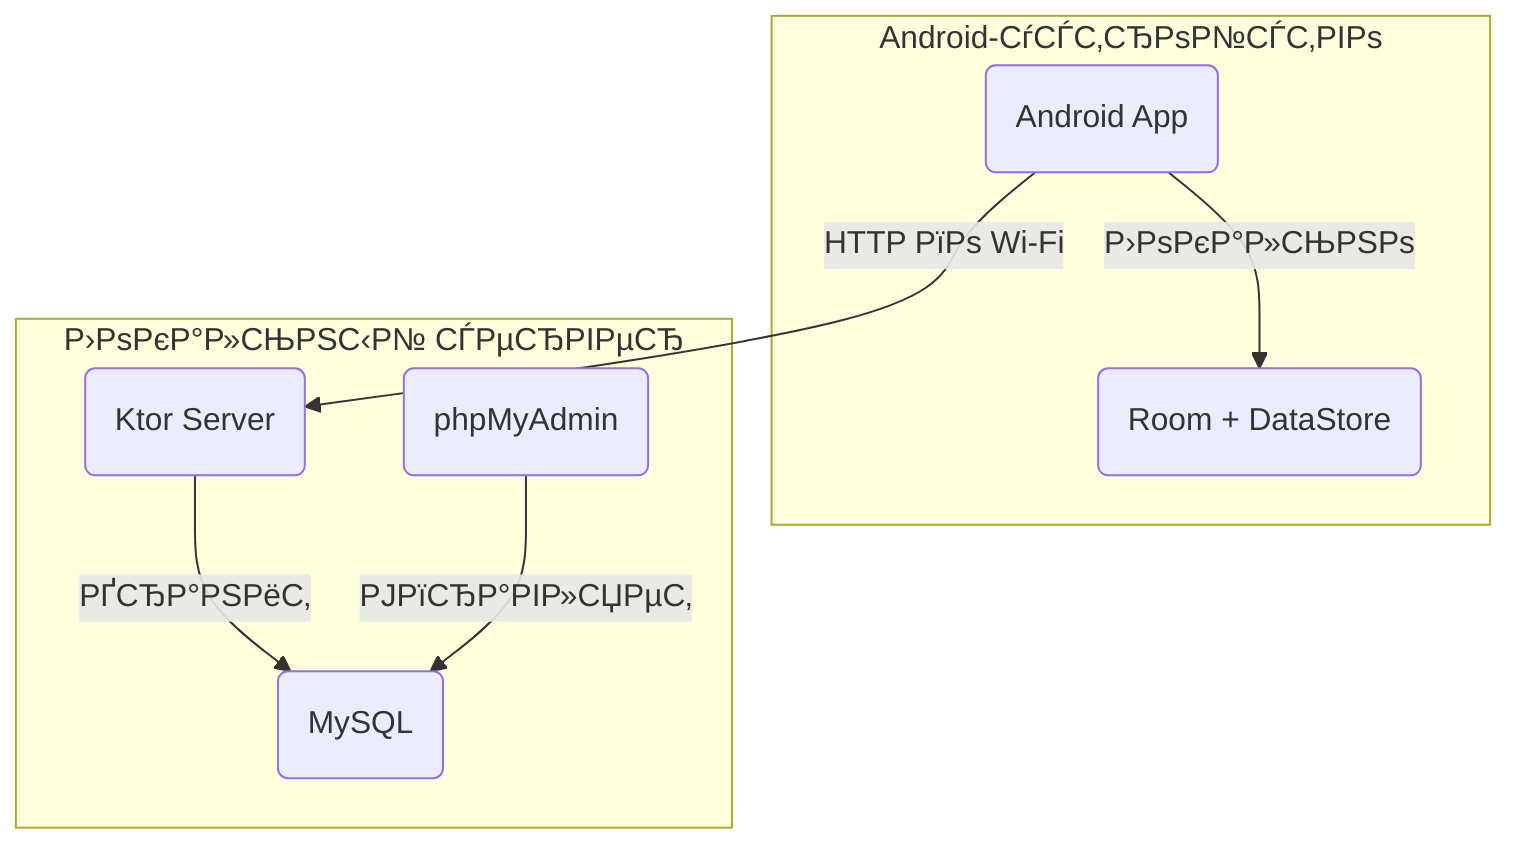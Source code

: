 ﻿flowchart TD
  subgraph "Android-СѓСЃС‚СЂРѕР№СЃС‚РІРѕ"
    A(Android App) -->|Р›РѕРєР°Р»СЊРЅРѕ| B(Room + DataStore)
  end
  subgraph "Р›РѕРєР°Р»СЊРЅС‹Р№ СЃРµСЂРІРµСЂ"
    C(Ktor Server) -->|РҐСЂР°РЅРёС‚| D(MySQL)
    E(phpMyAdmin) -->|РЈРїСЂР°РІР»СЏРµС‚| D
  end
  A -->|HTTP РїРѕ Wi-Fi| C